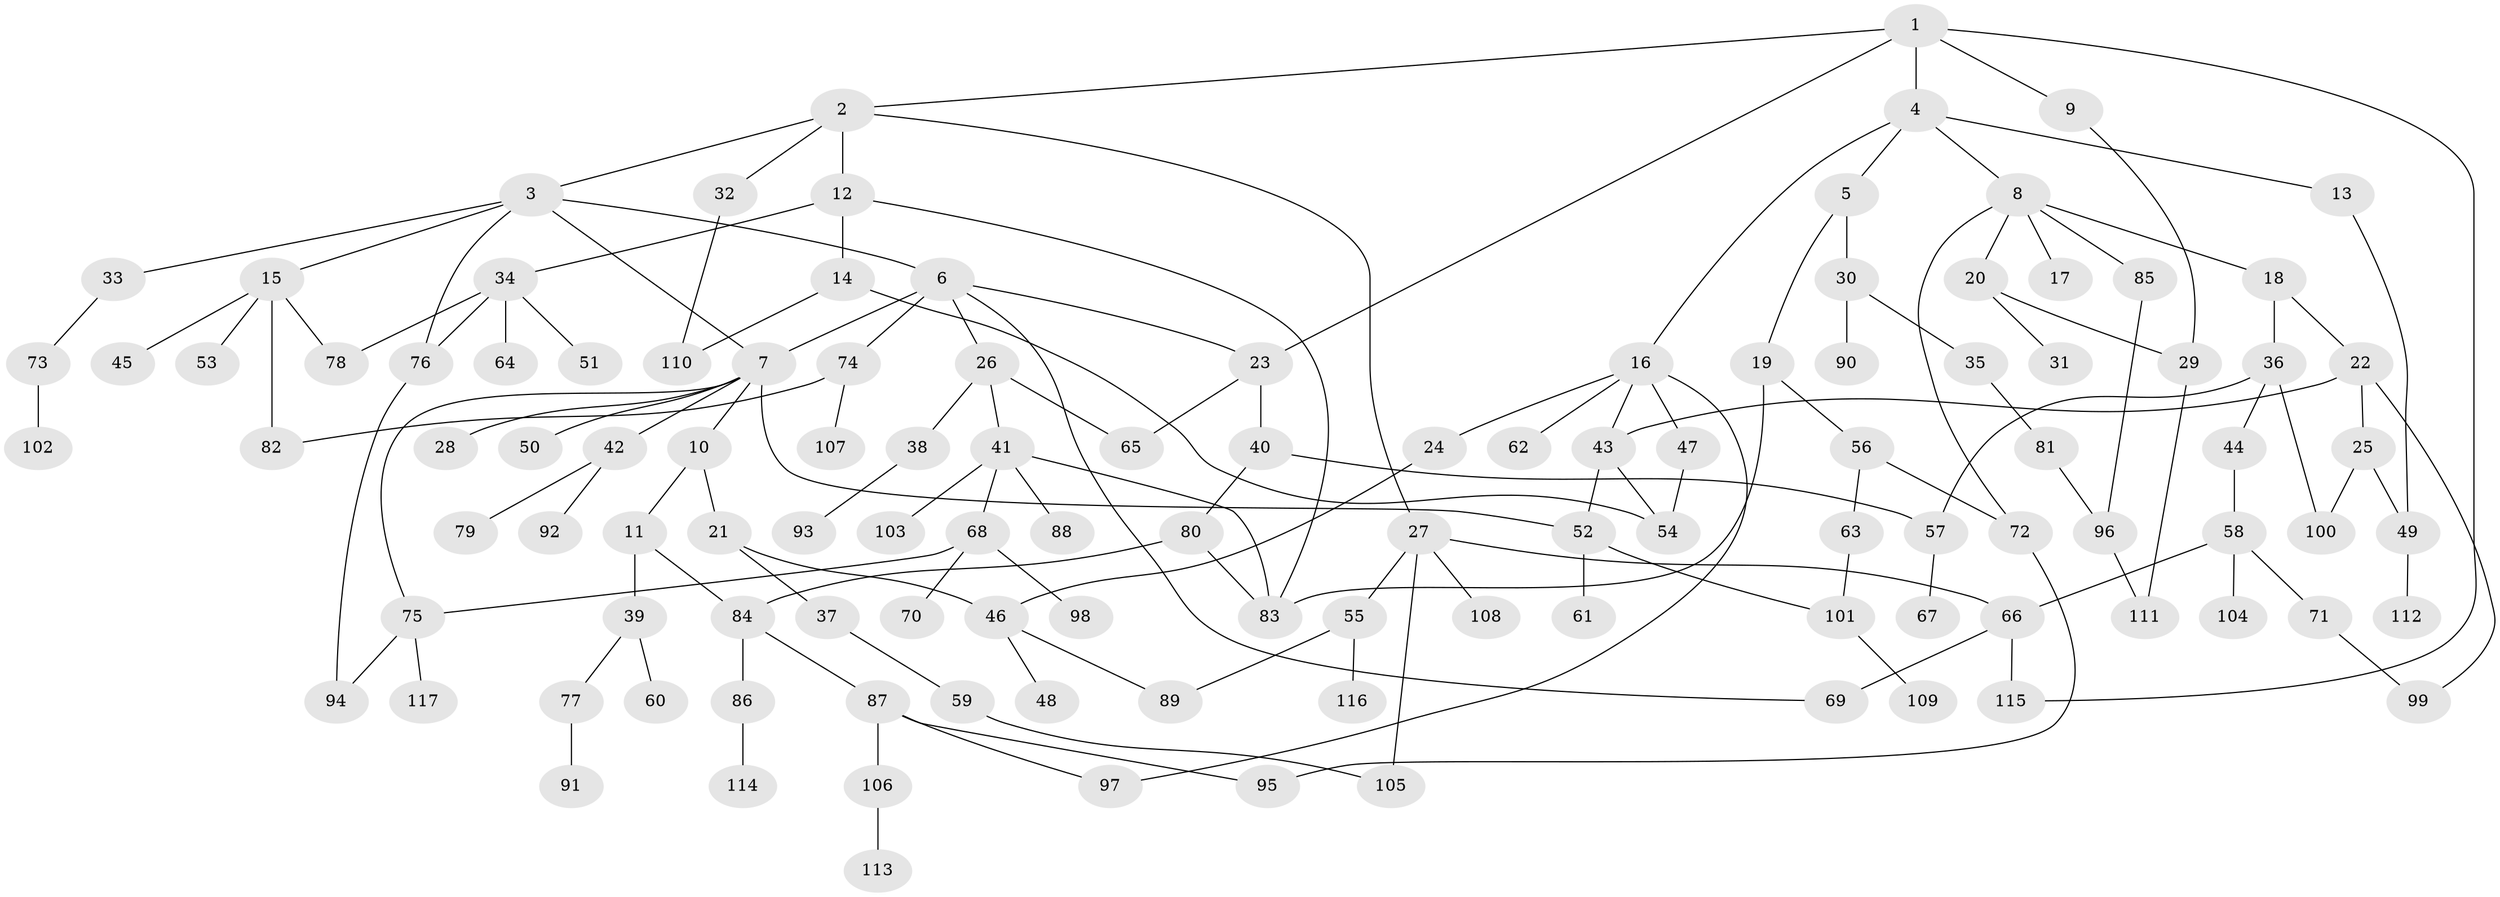 // Generated by graph-tools (version 1.1) at 2025/10/02/27/25 16:10:55]
// undirected, 117 vertices, 150 edges
graph export_dot {
graph [start="1"]
  node [color=gray90,style=filled];
  1;
  2;
  3;
  4;
  5;
  6;
  7;
  8;
  9;
  10;
  11;
  12;
  13;
  14;
  15;
  16;
  17;
  18;
  19;
  20;
  21;
  22;
  23;
  24;
  25;
  26;
  27;
  28;
  29;
  30;
  31;
  32;
  33;
  34;
  35;
  36;
  37;
  38;
  39;
  40;
  41;
  42;
  43;
  44;
  45;
  46;
  47;
  48;
  49;
  50;
  51;
  52;
  53;
  54;
  55;
  56;
  57;
  58;
  59;
  60;
  61;
  62;
  63;
  64;
  65;
  66;
  67;
  68;
  69;
  70;
  71;
  72;
  73;
  74;
  75;
  76;
  77;
  78;
  79;
  80;
  81;
  82;
  83;
  84;
  85;
  86;
  87;
  88;
  89;
  90;
  91;
  92;
  93;
  94;
  95;
  96;
  97;
  98;
  99;
  100;
  101;
  102;
  103;
  104;
  105;
  106;
  107;
  108;
  109;
  110;
  111;
  112;
  113;
  114;
  115;
  116;
  117;
  1 -- 2;
  1 -- 4;
  1 -- 9;
  1 -- 23;
  1 -- 115;
  2 -- 3;
  2 -- 12;
  2 -- 27;
  2 -- 32;
  3 -- 6;
  3 -- 15;
  3 -- 33;
  3 -- 76;
  3 -- 7;
  4 -- 5;
  4 -- 8;
  4 -- 13;
  4 -- 16;
  5 -- 19;
  5 -- 30;
  6 -- 7;
  6 -- 26;
  6 -- 74;
  6 -- 23;
  6 -- 69;
  7 -- 10;
  7 -- 28;
  7 -- 42;
  7 -- 50;
  7 -- 75;
  7 -- 52;
  8 -- 17;
  8 -- 18;
  8 -- 20;
  8 -- 85;
  8 -- 72;
  9 -- 29;
  10 -- 11;
  10 -- 21;
  11 -- 39;
  11 -- 84;
  12 -- 14;
  12 -- 34;
  12 -- 83;
  13 -- 49;
  14 -- 110;
  14 -- 54;
  15 -- 45;
  15 -- 53;
  15 -- 78;
  15 -- 82;
  16 -- 24;
  16 -- 43;
  16 -- 47;
  16 -- 62;
  16 -- 97;
  18 -- 22;
  18 -- 36;
  19 -- 56;
  19 -- 83;
  20 -- 31;
  20 -- 29;
  21 -- 37;
  21 -- 46;
  22 -- 25;
  22 -- 99;
  22 -- 43;
  23 -- 40;
  23 -- 65;
  24 -- 46;
  25 -- 49;
  25 -- 100;
  26 -- 38;
  26 -- 41;
  26 -- 65;
  27 -- 55;
  27 -- 105;
  27 -- 108;
  27 -- 66;
  29 -- 111;
  30 -- 35;
  30 -- 90;
  32 -- 110;
  33 -- 73;
  34 -- 51;
  34 -- 64;
  34 -- 76;
  34 -- 78;
  35 -- 81;
  36 -- 44;
  36 -- 57;
  36 -- 100;
  37 -- 59;
  38 -- 93;
  39 -- 60;
  39 -- 77;
  40 -- 80;
  40 -- 57;
  41 -- 68;
  41 -- 83;
  41 -- 88;
  41 -- 103;
  42 -- 79;
  42 -- 92;
  43 -- 52;
  43 -- 54;
  44 -- 58;
  46 -- 48;
  46 -- 89;
  47 -- 54;
  49 -- 112;
  52 -- 61;
  52 -- 101;
  55 -- 89;
  55 -- 116;
  56 -- 63;
  56 -- 72;
  57 -- 67;
  58 -- 66;
  58 -- 71;
  58 -- 104;
  59 -- 105;
  63 -- 101;
  66 -- 69;
  66 -- 115;
  68 -- 70;
  68 -- 98;
  68 -- 75;
  71 -- 99;
  72 -- 95;
  73 -- 102;
  74 -- 82;
  74 -- 107;
  75 -- 117;
  75 -- 94;
  76 -- 94;
  77 -- 91;
  80 -- 84;
  80 -- 83;
  81 -- 96;
  84 -- 86;
  84 -- 87;
  85 -- 96;
  86 -- 114;
  87 -- 106;
  87 -- 95;
  87 -- 97;
  96 -- 111;
  101 -- 109;
  106 -- 113;
}
